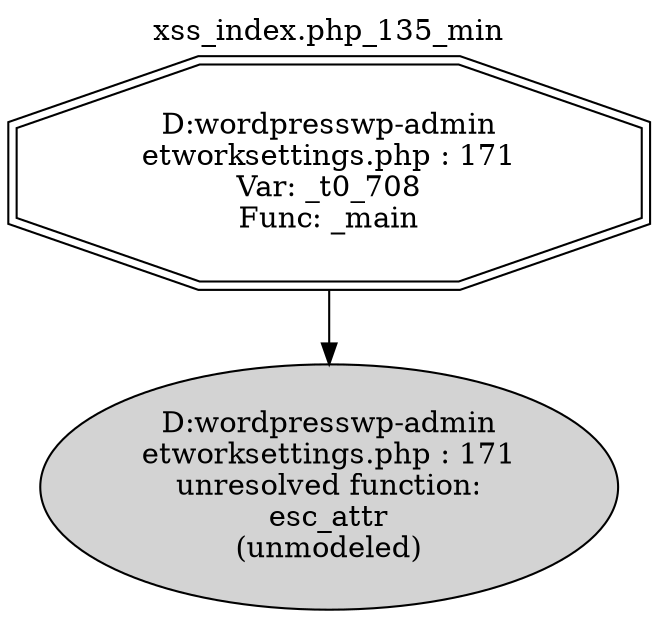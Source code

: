 digraph cfg {
  label="xss_index.php_135_min";
  labelloc=t;
  n1 [shape=doubleoctagon, label="D:\wordpress\wp-admin\network\settings.php : 171\nVar: _t0_708\nFunc: _main\n"];
  n2 [shape=ellipse, label="D:\wordpress\wp-admin\network\settings.php : 171\nunresolved function:\nesc_attr\n(unmodeled)\n",style=filled];
  n1 -> n2;
}
